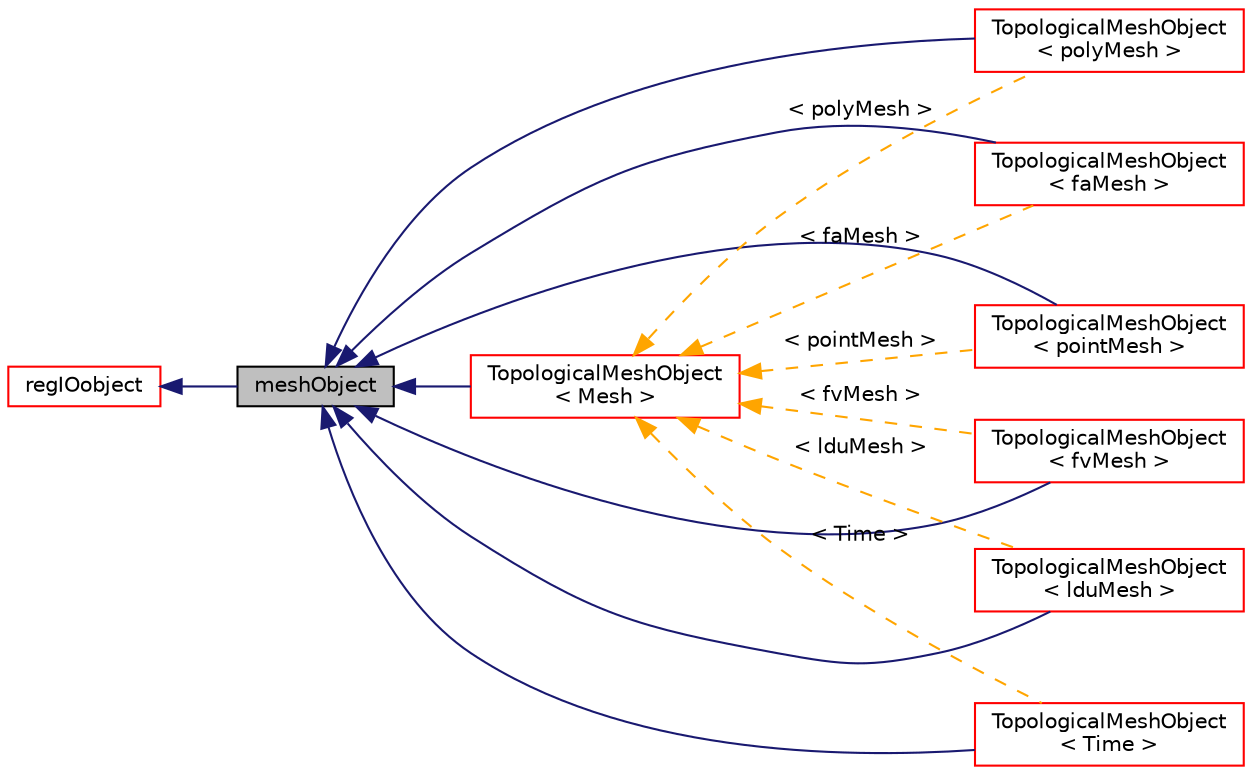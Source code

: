 digraph "meshObject"
{
  bgcolor="transparent";
  edge [fontname="Helvetica",fontsize="10",labelfontname="Helvetica",labelfontsize="10"];
  node [fontname="Helvetica",fontsize="10",shape=record];
  rankdir="LR";
  Node1 [label="meshObject",height=0.2,width=0.4,color="black", fillcolor="grey75", style="filled" fontcolor="black"];
  Node2 -> Node1 [dir="back",color="midnightblue",fontsize="10",style="solid",fontname="Helvetica"];
  Node2 [label="regIOobject",height=0.2,width=0.4,color="red",URL="$classFoam_1_1regIOobject.html",tooltip="regIOobject is an abstract class derived from IOobject to handle automatic object registration with t..."];
  Node1 -> Node3 [dir="back",color="midnightblue",fontsize="10",style="solid",fontname="Helvetica"];
  Node3 [label="TopologicalMeshObject\l\< Mesh \>",height=0.2,width=0.4,color="red",URL="$classFoam_1_1TopologicalMeshObject.html"];
  Node3 -> Node4 [dir="back",color="orange",fontsize="10",style="dashed",label=" \< pointMesh \>" ,fontname="Helvetica"];
  Node4 [label="TopologicalMeshObject\l\< pointMesh \>",height=0.2,width=0.4,color="red",URL="$classFoam_1_1TopologicalMeshObject.html"];
  Node3 -> Node5 [dir="back",color="orange",fontsize="10",style="dashed",label=" \< faMesh \>" ,fontname="Helvetica"];
  Node5 [label="TopologicalMeshObject\l\< faMesh \>",height=0.2,width=0.4,color="red",URL="$classFoam_1_1TopologicalMeshObject.html"];
  Node3 -> Node6 [dir="back",color="orange",fontsize="10",style="dashed",label=" \< polyMesh \>" ,fontname="Helvetica"];
  Node6 [label="TopologicalMeshObject\l\< polyMesh \>",height=0.2,width=0.4,color="red",URL="$classFoam_1_1TopologicalMeshObject.html"];
  Node3 -> Node7 [dir="back",color="orange",fontsize="10",style="dashed",label=" \< fvMesh \>" ,fontname="Helvetica"];
  Node7 [label="TopologicalMeshObject\l\< fvMesh \>",height=0.2,width=0.4,color="red",URL="$classFoam_1_1TopologicalMeshObject.html"];
  Node3 -> Node8 [dir="back",color="orange",fontsize="10",style="dashed",label=" \< lduMesh \>" ,fontname="Helvetica"];
  Node8 [label="TopologicalMeshObject\l\< lduMesh \>",height=0.2,width=0.4,color="red",URL="$classFoam_1_1TopologicalMeshObject.html"];
  Node3 -> Node9 [dir="back",color="orange",fontsize="10",style="dashed",label=" \< Time \>" ,fontname="Helvetica"];
  Node9 [label="TopologicalMeshObject\l\< Time \>",height=0.2,width=0.4,color="red",URL="$classFoam_1_1TopologicalMeshObject.html"];
  Node1 -> Node5 [dir="back",color="midnightblue",fontsize="10",style="solid",fontname="Helvetica"];
  Node1 -> Node7 [dir="back",color="midnightblue",fontsize="10",style="solid",fontname="Helvetica"];
  Node1 -> Node8 [dir="back",color="midnightblue",fontsize="10",style="solid",fontname="Helvetica"];
  Node1 -> Node4 [dir="back",color="midnightblue",fontsize="10",style="solid",fontname="Helvetica"];
  Node1 -> Node6 [dir="back",color="midnightblue",fontsize="10",style="solid",fontname="Helvetica"];
  Node1 -> Node9 [dir="back",color="midnightblue",fontsize="10",style="solid",fontname="Helvetica"];
}
